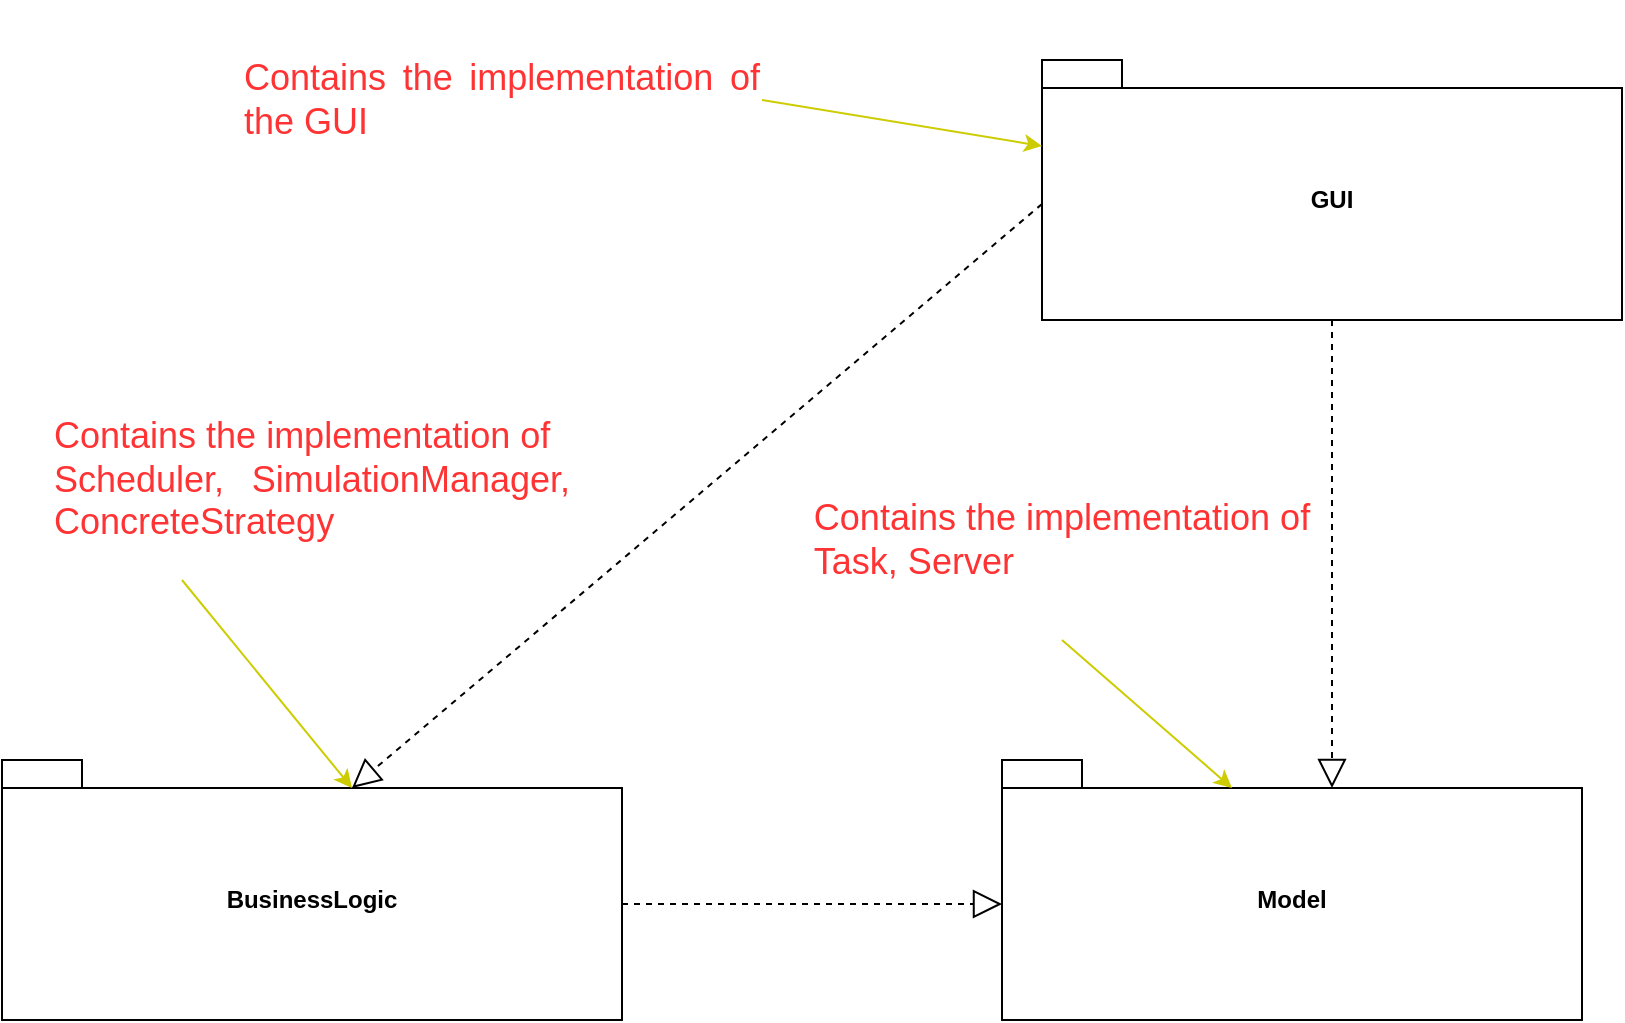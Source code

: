 <mxfile version="26.2.5">
  <diagram name="Page-1" id="g3KQxnANuW4NiuBE4gsf">
    <mxGraphModel dx="1283" dy="1688" grid="1" gridSize="10" guides="1" tooltips="1" connect="1" arrows="1" fold="1" page="1" pageScale="1" pageWidth="850" pageHeight="1100" math="0" shadow="0">
      <root>
        <mxCell id="0" />
        <mxCell id="1" parent="0" />
        <mxCell id="-G9cpsh6hY13E9Fb4KBP-1" value="BusinessLogic" style="shape=folder;fontStyle=1;spacingTop=10;tabWidth=40;tabHeight=14;tabPosition=left;html=1;whiteSpace=wrap;" vertex="1" parent="1">
          <mxGeometry x="10" y="210" width="310" height="130" as="geometry" />
        </mxCell>
        <mxCell id="-G9cpsh6hY13E9Fb4KBP-2" value="GUI" style="shape=folder;fontStyle=1;spacingTop=10;tabWidth=40;tabHeight=14;tabPosition=left;html=1;whiteSpace=wrap;" vertex="1" parent="1">
          <mxGeometry x="530" y="-140" width="290" height="130" as="geometry" />
        </mxCell>
        <mxCell id="-G9cpsh6hY13E9Fb4KBP-4" value="Model" style="shape=folder;fontStyle=1;spacingTop=10;tabWidth=40;tabHeight=14;tabPosition=left;html=1;whiteSpace=wrap;" vertex="1" parent="1">
          <mxGeometry x="510" y="210" width="290" height="130" as="geometry" />
        </mxCell>
        <mxCell id="-G9cpsh6hY13E9Fb4KBP-5" value="" style="endArrow=block;dashed=1;endFill=0;endSize=12;html=1;rounded=0;entryX=0;entryY=0;entryDx=0;entryDy=72;entryPerimeter=0;exitX=0;exitY=0;exitDx=310;exitDy=72;exitPerimeter=0;" edge="1" parent="1" source="-G9cpsh6hY13E9Fb4KBP-1" target="-G9cpsh6hY13E9Fb4KBP-4">
          <mxGeometry width="160" relative="1" as="geometry">
            <mxPoint x="350" y="282" as="sourcePoint" />
            <mxPoint x="530" y="280" as="targetPoint" />
          </mxGeometry>
        </mxCell>
        <mxCell id="-G9cpsh6hY13E9Fb4KBP-8" value="" style="endArrow=block;dashed=1;endFill=0;endSize=12;html=1;rounded=0;entryX=0;entryY=0;entryDx=165;entryDy=14;entryPerimeter=0;exitX=0.5;exitY=1;exitDx=0;exitDy=0;exitPerimeter=0;" edge="1" parent="1" source="-G9cpsh6hY13E9Fb4KBP-2" target="-G9cpsh6hY13E9Fb4KBP-4">
          <mxGeometry width="160" relative="1" as="geometry">
            <mxPoint x="330" y="292" as="sourcePoint" />
            <mxPoint x="570" y="292" as="targetPoint" />
          </mxGeometry>
        </mxCell>
        <mxCell id="-G9cpsh6hY13E9Fb4KBP-9" value="" style="endArrow=block;dashed=1;endFill=0;endSize=12;html=1;rounded=0;entryX=0;entryY=0;entryDx=175;entryDy=14;entryPerimeter=0;exitX=0;exitY=0;exitDx=0;exitDy=72;exitPerimeter=0;" edge="1" parent="1" source="-G9cpsh6hY13E9Fb4KBP-2" target="-G9cpsh6hY13E9Fb4KBP-1">
          <mxGeometry width="160" relative="1" as="geometry">
            <mxPoint x="685" as="sourcePoint" />
            <mxPoint x="685" y="234" as="targetPoint" />
          </mxGeometry>
        </mxCell>
        <mxCell id="-G9cpsh6hY13E9Fb4KBP-10" value="&lt;div style=&quot;text-align: justify;&quot;&gt;&lt;span style=&quot;color: rgb(255, 51, 51); font-size: 18px;&quot;&gt;Contains the implementation of the GUI&lt;/span&gt;&lt;/div&gt;" style="text;html=1;align=center;verticalAlign=middle;whiteSpace=wrap;rounded=0;" vertex="1" parent="1">
          <mxGeometry x="130" y="-170" width="260" height="100" as="geometry" />
        </mxCell>
        <mxCell id="-G9cpsh6hY13E9Fb4KBP-11" value="" style="endArrow=classic;html=1;rounded=0;entryX=0;entryY=0;entryDx=0;entryDy=43;entryPerimeter=0;strokeColor=#CCCC00;exitX=1;exitY=0.5;exitDx=0;exitDy=0;" edge="1" parent="1" source="-G9cpsh6hY13E9Fb4KBP-10" target="-G9cpsh6hY13E9Fb4KBP-2">
          <mxGeometry width="50" height="50" relative="1" as="geometry">
            <mxPoint x="400" y="-120" as="sourcePoint" />
            <mxPoint x="450" y="-150" as="targetPoint" />
          </mxGeometry>
        </mxCell>
        <mxCell id="-G9cpsh6hY13E9Fb4KBP-12" value="&lt;div style=&quot;text-align: justify;&quot;&gt;&lt;font color=&quot;#ff3333&quot;&gt;&lt;span style=&quot;font-size: 18px;&quot;&gt;Contains the implementation of&lt;/span&gt;&lt;/font&gt;&lt;/div&gt;&lt;div style=&quot;text-align: justify;&quot;&gt;&lt;font color=&quot;#ff3333&quot;&gt;&lt;span style=&quot;font-size: 18px;&quot;&gt;Scheduler, SimulationManager, ConcreteStrategy&amp;nbsp;&lt;/span&gt;&lt;/font&gt;&lt;/div&gt;" style="text;html=1;align=center;verticalAlign=middle;whiteSpace=wrap;rounded=0;" vertex="1" parent="1">
          <mxGeometry x="35" y="20" width="260" height="100" as="geometry" />
        </mxCell>
        <mxCell id="-G9cpsh6hY13E9Fb4KBP-13" value="" style="endArrow=classic;html=1;rounded=0;entryX=0;entryY=0;entryDx=175;entryDy=14;entryPerimeter=0;strokeColor=#CCCC00;exitX=0.25;exitY=1;exitDx=0;exitDy=0;" edge="1" parent="1" source="-G9cpsh6hY13E9Fb4KBP-12" target="-G9cpsh6hY13E9Fb4KBP-1">
          <mxGeometry width="50" height="50" relative="1" as="geometry">
            <mxPoint x="120" y="120" as="sourcePoint" />
            <mxPoint x="250" y="143" as="targetPoint" />
          </mxGeometry>
        </mxCell>
        <mxCell id="-G9cpsh6hY13E9Fb4KBP-14" value="&lt;div style=&quot;text-align: justify;&quot;&gt;&lt;font color=&quot;#ff3333&quot;&gt;&lt;span style=&quot;font-size: 18px;&quot;&gt;Contains the implementation of&lt;/span&gt;&lt;/font&gt;&lt;/div&gt;&lt;div style=&quot;text-align: justify;&quot;&gt;&lt;font color=&quot;#ff3333&quot;&gt;&lt;span style=&quot;font-size: 18px;&quot;&gt;Task, Server&amp;nbsp;&lt;/span&gt;&lt;/font&gt;&lt;/div&gt;" style="text;html=1;align=center;verticalAlign=middle;whiteSpace=wrap;rounded=0;" vertex="1" parent="1">
          <mxGeometry x="410" y="50" width="260" height="100" as="geometry" />
        </mxCell>
        <mxCell id="-G9cpsh6hY13E9Fb4KBP-15" value="" style="endArrow=classic;html=1;rounded=0;entryX=0;entryY=0;entryDx=175;entryDy=14;entryPerimeter=0;strokeColor=#CCCC00;exitX=0.5;exitY=1;exitDx=0;exitDy=0;" edge="1" parent="1" source="-G9cpsh6hY13E9Fb4KBP-14">
          <mxGeometry width="50" height="50" relative="1" as="geometry">
            <mxPoint x="540" y="120" as="sourcePoint" />
            <mxPoint x="625" y="224" as="targetPoint" />
          </mxGeometry>
        </mxCell>
      </root>
    </mxGraphModel>
  </diagram>
</mxfile>
